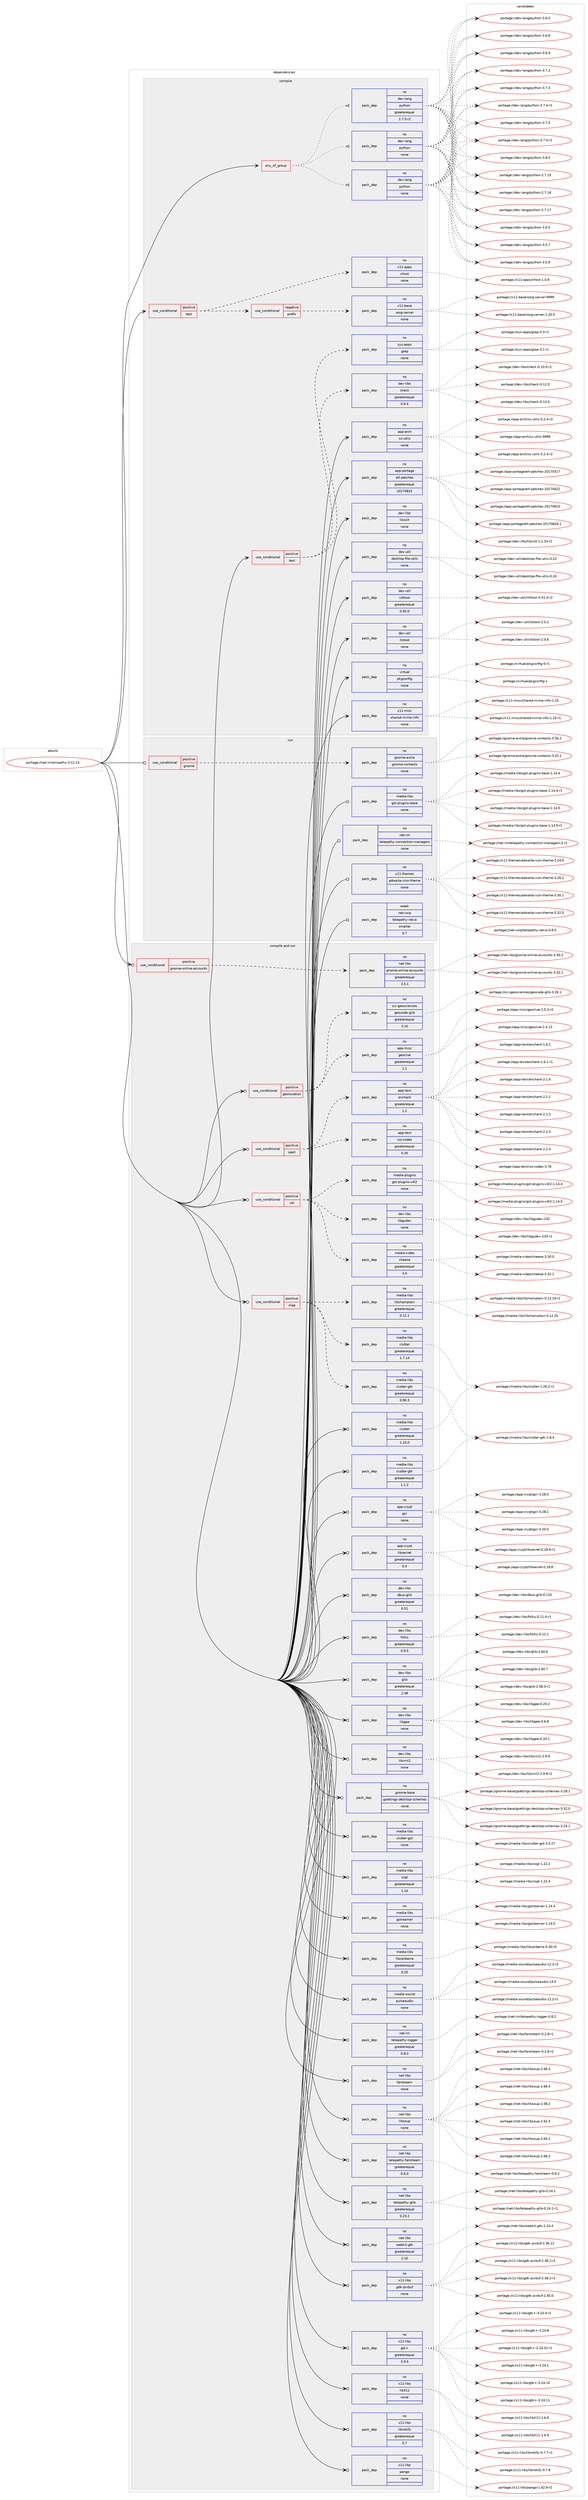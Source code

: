 digraph prolog {

# *************
# Graph options
# *************

newrank=true;
concentrate=true;
compound=true;
graph [rankdir=LR,fontname=Helvetica,fontsize=10,ranksep=1.5];#, ranksep=2.5, nodesep=0.2];
edge  [arrowhead=vee];
node  [fontname=Helvetica,fontsize=10];

# **********
# The ebuild
# **********

subgraph cluster_leftcol {
color=gray;
rank=same;
label=<<i>ebuild</i>>;
id [label="portage://net-im/empathy-3.12.14", color=red, width=4, href="../net-im/empathy-3.12.14.svg"];
}

# ****************
# The dependencies
# ****************

subgraph cluster_midcol {
color=gray;
label=<<i>dependencies</i>>;
subgraph cluster_compile {
fillcolor="#eeeeee";
style=filled;
label=<<i>compile</i>>;
subgraph any5728 {
dependency354889 [label=<<TABLE BORDER="0" CELLBORDER="1" CELLSPACING="0" CELLPADDING="4"><TR><TD CELLPADDING="10">any_of_group</TD></TR></TABLE>>, shape=none, color=red];subgraph pack260262 {
dependency354890 [label=<<TABLE BORDER="0" CELLBORDER="1" CELLSPACING="0" CELLPADDING="4" WIDTH="220"><TR><TD ROWSPAN="6" CELLPADDING="30">pack_dep</TD></TR><TR><TD WIDTH="110">no</TD></TR><TR><TD>dev-lang</TD></TR><TR><TD>python</TD></TR><TR><TD>none</TD></TR><TR><TD></TD></TR></TABLE>>, shape=none, color=blue];
}
dependency354889:e -> dependency354890:w [weight=20,style="dotted",arrowhead="oinv"];
subgraph pack260263 {
dependency354891 [label=<<TABLE BORDER="0" CELLBORDER="1" CELLSPACING="0" CELLPADDING="4" WIDTH="220"><TR><TD ROWSPAN="6" CELLPADDING="30">pack_dep</TD></TR><TR><TD WIDTH="110">no</TD></TR><TR><TD>dev-lang</TD></TR><TR><TD>python</TD></TR><TR><TD>none</TD></TR><TR><TD></TD></TR></TABLE>>, shape=none, color=blue];
}
dependency354889:e -> dependency354891:w [weight=20,style="dotted",arrowhead="oinv"];
subgraph pack260264 {
dependency354892 [label=<<TABLE BORDER="0" CELLBORDER="1" CELLSPACING="0" CELLPADDING="4" WIDTH="220"><TR><TD ROWSPAN="6" CELLPADDING="30">pack_dep</TD></TR><TR><TD WIDTH="110">no</TD></TR><TR><TD>dev-lang</TD></TR><TR><TD>python</TD></TR><TR><TD>greaterequal</TD></TR><TR><TD>2.7.5-r2</TD></TR></TABLE>>, shape=none, color=blue];
}
dependency354889:e -> dependency354892:w [weight=20,style="dotted",arrowhead="oinv"];
}
id:e -> dependency354889:w [weight=20,style="solid",arrowhead="vee"];
subgraph cond88751 {
dependency354893 [label=<<TABLE BORDER="0" CELLBORDER="1" CELLSPACING="0" CELLPADDING="4"><TR><TD ROWSPAN="3" CELLPADDING="10">use_conditional</TD></TR><TR><TD>positive</TD></TR><TR><TD>test</TD></TR></TABLE>>, shape=none, color=red];
subgraph cond88752 {
dependency354894 [label=<<TABLE BORDER="0" CELLBORDER="1" CELLSPACING="0" CELLPADDING="4"><TR><TD ROWSPAN="3" CELLPADDING="10">use_conditional</TD></TR><TR><TD>negative</TD></TR><TR><TD>prefix</TD></TR></TABLE>>, shape=none, color=red];
subgraph pack260265 {
dependency354895 [label=<<TABLE BORDER="0" CELLBORDER="1" CELLSPACING="0" CELLPADDING="4" WIDTH="220"><TR><TD ROWSPAN="6" CELLPADDING="30">pack_dep</TD></TR><TR><TD WIDTH="110">no</TD></TR><TR><TD>x11-base</TD></TR><TR><TD>xorg-server</TD></TR><TR><TD>none</TD></TR><TR><TD></TD></TR></TABLE>>, shape=none, color=blue];
}
dependency354894:e -> dependency354895:w [weight=20,style="dashed",arrowhead="vee"];
}
dependency354893:e -> dependency354894:w [weight=20,style="dashed",arrowhead="vee"];
subgraph pack260266 {
dependency354896 [label=<<TABLE BORDER="0" CELLBORDER="1" CELLSPACING="0" CELLPADDING="4" WIDTH="220"><TR><TD ROWSPAN="6" CELLPADDING="30">pack_dep</TD></TR><TR><TD WIDTH="110">no</TD></TR><TR><TD>x11-apps</TD></TR><TR><TD>xhost</TD></TR><TR><TD>none</TD></TR><TR><TD></TD></TR></TABLE>>, shape=none, color=blue];
}
dependency354893:e -> dependency354896:w [weight=20,style="dashed",arrowhead="vee"];
}
id:e -> dependency354893:w [weight=20,style="solid",arrowhead="vee"];
subgraph cond88753 {
dependency354897 [label=<<TABLE BORDER="0" CELLBORDER="1" CELLSPACING="0" CELLPADDING="4"><TR><TD ROWSPAN="3" CELLPADDING="10">use_conditional</TD></TR><TR><TD>positive</TD></TR><TR><TD>test</TD></TR></TABLE>>, shape=none, color=red];
subgraph pack260267 {
dependency354898 [label=<<TABLE BORDER="0" CELLBORDER="1" CELLSPACING="0" CELLPADDING="4" WIDTH="220"><TR><TD ROWSPAN="6" CELLPADDING="30">pack_dep</TD></TR><TR><TD WIDTH="110">no</TD></TR><TR><TD>sys-apps</TD></TR><TR><TD>grep</TD></TR><TR><TD>none</TD></TR><TR><TD></TD></TR></TABLE>>, shape=none, color=blue];
}
dependency354897:e -> dependency354898:w [weight=20,style="dashed",arrowhead="vee"];
subgraph pack260268 {
dependency354899 [label=<<TABLE BORDER="0" CELLBORDER="1" CELLSPACING="0" CELLPADDING="4" WIDTH="220"><TR><TD ROWSPAN="6" CELLPADDING="30">pack_dep</TD></TR><TR><TD WIDTH="110">no</TD></TR><TR><TD>dev-libs</TD></TR><TR><TD>check</TD></TR><TR><TD>greaterequal</TD></TR><TR><TD>0.9.4</TD></TR></TABLE>>, shape=none, color=blue];
}
dependency354897:e -> dependency354899:w [weight=20,style="dashed",arrowhead="vee"];
}
id:e -> dependency354897:w [weight=20,style="solid",arrowhead="vee"];
subgraph pack260269 {
dependency354900 [label=<<TABLE BORDER="0" CELLBORDER="1" CELLSPACING="0" CELLPADDING="4" WIDTH="220"><TR><TD ROWSPAN="6" CELLPADDING="30">pack_dep</TD></TR><TR><TD WIDTH="110">no</TD></TR><TR><TD>app-arch</TD></TR><TR><TD>xz-utils</TD></TR><TR><TD>none</TD></TR><TR><TD></TD></TR></TABLE>>, shape=none, color=blue];
}
id:e -> dependency354900:w [weight=20,style="solid",arrowhead="vee"];
subgraph pack260270 {
dependency354901 [label=<<TABLE BORDER="0" CELLBORDER="1" CELLSPACING="0" CELLPADDING="4" WIDTH="220"><TR><TD ROWSPAN="6" CELLPADDING="30">pack_dep</TD></TR><TR><TD WIDTH="110">no</TD></TR><TR><TD>app-portage</TD></TR><TR><TD>elt-patches</TD></TR><TR><TD>greaterequal</TD></TR><TR><TD>20170815</TD></TR></TABLE>>, shape=none, color=blue];
}
id:e -> dependency354901:w [weight=20,style="solid",arrowhead="vee"];
subgraph pack260271 {
dependency354902 [label=<<TABLE BORDER="0" CELLBORDER="1" CELLSPACING="0" CELLPADDING="4" WIDTH="220"><TR><TD ROWSPAN="6" CELLPADDING="30">pack_dep</TD></TR><TR><TD WIDTH="110">no</TD></TR><TR><TD>dev-libs</TD></TR><TR><TD>libxslt</TD></TR><TR><TD>none</TD></TR><TR><TD></TD></TR></TABLE>>, shape=none, color=blue];
}
id:e -> dependency354902:w [weight=20,style="solid",arrowhead="vee"];
subgraph pack260272 {
dependency354903 [label=<<TABLE BORDER="0" CELLBORDER="1" CELLSPACING="0" CELLPADDING="4" WIDTH="220"><TR><TD ROWSPAN="6" CELLPADDING="30">pack_dep</TD></TR><TR><TD WIDTH="110">no</TD></TR><TR><TD>dev-util</TD></TR><TR><TD>desktop-file-utils</TD></TR><TR><TD>none</TD></TR><TR><TD></TD></TR></TABLE>>, shape=none, color=blue];
}
id:e -> dependency354903:w [weight=20,style="solid",arrowhead="vee"];
subgraph pack260273 {
dependency354904 [label=<<TABLE BORDER="0" CELLBORDER="1" CELLSPACING="0" CELLPADDING="4" WIDTH="220"><TR><TD ROWSPAN="6" CELLPADDING="30">pack_dep</TD></TR><TR><TD WIDTH="110">no</TD></TR><TR><TD>dev-util</TD></TR><TR><TD>intltool</TD></TR><TR><TD>greaterequal</TD></TR><TR><TD>0.50.0</TD></TR></TABLE>>, shape=none, color=blue];
}
id:e -> dependency354904:w [weight=20,style="solid",arrowhead="vee"];
subgraph pack260274 {
dependency354905 [label=<<TABLE BORDER="0" CELLBORDER="1" CELLSPACING="0" CELLPADDING="4" WIDTH="220"><TR><TD ROWSPAN="6" CELLPADDING="30">pack_dep</TD></TR><TR><TD WIDTH="110">no</TD></TR><TR><TD>dev-util</TD></TR><TR><TD>itstool</TD></TR><TR><TD>none</TD></TR><TR><TD></TD></TR></TABLE>>, shape=none, color=blue];
}
id:e -> dependency354905:w [weight=20,style="solid",arrowhead="vee"];
subgraph pack260275 {
dependency354906 [label=<<TABLE BORDER="0" CELLBORDER="1" CELLSPACING="0" CELLPADDING="4" WIDTH="220"><TR><TD ROWSPAN="6" CELLPADDING="30">pack_dep</TD></TR><TR><TD WIDTH="110">no</TD></TR><TR><TD>virtual</TD></TR><TR><TD>pkgconfig</TD></TR><TR><TD>none</TD></TR><TR><TD></TD></TR></TABLE>>, shape=none, color=blue];
}
id:e -> dependency354906:w [weight=20,style="solid",arrowhead="vee"];
subgraph pack260276 {
dependency354907 [label=<<TABLE BORDER="0" CELLBORDER="1" CELLSPACING="0" CELLPADDING="4" WIDTH="220"><TR><TD ROWSPAN="6" CELLPADDING="30">pack_dep</TD></TR><TR><TD WIDTH="110">no</TD></TR><TR><TD>x11-misc</TD></TR><TR><TD>shared-mime-info</TD></TR><TR><TD>none</TD></TR><TR><TD></TD></TR></TABLE>>, shape=none, color=blue];
}
id:e -> dependency354907:w [weight=20,style="solid",arrowhead="vee"];
}
subgraph cluster_compileandrun {
fillcolor="#eeeeee";
style=filled;
label=<<i>compile and run</i>>;
subgraph cond88754 {
dependency354908 [label=<<TABLE BORDER="0" CELLBORDER="1" CELLSPACING="0" CELLPADDING="4"><TR><TD ROWSPAN="3" CELLPADDING="10">use_conditional</TD></TR><TR><TD>positive</TD></TR><TR><TD>geolocation</TD></TR></TABLE>>, shape=none, color=red];
subgraph pack260277 {
dependency354909 [label=<<TABLE BORDER="0" CELLBORDER="1" CELLSPACING="0" CELLPADDING="4" WIDTH="220"><TR><TD ROWSPAN="6" CELLPADDING="30">pack_dep</TD></TR><TR><TD WIDTH="110">no</TD></TR><TR><TD>app-misc</TD></TR><TR><TD>geoclue</TD></TR><TR><TD>greaterequal</TD></TR><TR><TD>2.1</TD></TR></TABLE>>, shape=none, color=blue];
}
dependency354908:e -> dependency354909:w [weight=20,style="dashed",arrowhead="vee"];
subgraph pack260278 {
dependency354910 [label=<<TABLE BORDER="0" CELLBORDER="1" CELLSPACING="0" CELLPADDING="4" WIDTH="220"><TR><TD ROWSPAN="6" CELLPADDING="30">pack_dep</TD></TR><TR><TD WIDTH="110">no</TD></TR><TR><TD>sci-geosciences</TD></TR><TR><TD>geocode-glib</TD></TR><TR><TD>greaterequal</TD></TR><TR><TD>3.10</TD></TR></TABLE>>, shape=none, color=blue];
}
dependency354908:e -> dependency354910:w [weight=20,style="dashed",arrowhead="vee"];
}
id:e -> dependency354908:w [weight=20,style="solid",arrowhead="odotvee"];
subgraph cond88755 {
dependency354911 [label=<<TABLE BORDER="0" CELLBORDER="1" CELLSPACING="0" CELLPADDING="4"><TR><TD ROWSPAN="3" CELLPADDING="10">use_conditional</TD></TR><TR><TD>positive</TD></TR><TR><TD>gnome-online-accounts</TD></TR></TABLE>>, shape=none, color=red];
subgraph pack260279 {
dependency354912 [label=<<TABLE BORDER="0" CELLBORDER="1" CELLSPACING="0" CELLPADDING="4" WIDTH="220"><TR><TD ROWSPAN="6" CELLPADDING="30">pack_dep</TD></TR><TR><TD WIDTH="110">no</TD></TR><TR><TD>net-libs</TD></TR><TR><TD>gnome-online-accounts</TD></TR><TR><TD>greaterequal</TD></TR><TR><TD>3.5.1</TD></TR></TABLE>>, shape=none, color=blue];
}
dependency354911:e -> dependency354912:w [weight=20,style="dashed",arrowhead="vee"];
}
id:e -> dependency354911:w [weight=20,style="solid",arrowhead="odotvee"];
subgraph cond88756 {
dependency354913 [label=<<TABLE BORDER="0" CELLBORDER="1" CELLSPACING="0" CELLPADDING="4"><TR><TD ROWSPAN="3" CELLPADDING="10">use_conditional</TD></TR><TR><TD>positive</TD></TR><TR><TD>map</TD></TR></TABLE>>, shape=none, color=red];
subgraph pack260280 {
dependency354914 [label=<<TABLE BORDER="0" CELLBORDER="1" CELLSPACING="0" CELLPADDING="4" WIDTH="220"><TR><TD ROWSPAN="6" CELLPADDING="30">pack_dep</TD></TR><TR><TD WIDTH="110">no</TD></TR><TR><TD>media-libs</TD></TR><TR><TD>clutter</TD></TR><TR><TD>greaterequal</TD></TR><TR><TD>1.7.14</TD></TR></TABLE>>, shape=none, color=blue];
}
dependency354913:e -> dependency354914:w [weight=20,style="dashed",arrowhead="vee"];
subgraph pack260281 {
dependency354915 [label=<<TABLE BORDER="0" CELLBORDER="1" CELLSPACING="0" CELLPADDING="4" WIDTH="220"><TR><TD ROWSPAN="6" CELLPADDING="30">pack_dep</TD></TR><TR><TD WIDTH="110">no</TD></TR><TR><TD>media-libs</TD></TR><TR><TD>clutter-gtk</TD></TR><TR><TD>greaterequal</TD></TR><TR><TD>0.90.3</TD></TR></TABLE>>, shape=none, color=blue];
}
dependency354913:e -> dependency354915:w [weight=20,style="dashed",arrowhead="vee"];
subgraph pack260282 {
dependency354916 [label=<<TABLE BORDER="0" CELLBORDER="1" CELLSPACING="0" CELLPADDING="4" WIDTH="220"><TR><TD ROWSPAN="6" CELLPADDING="30">pack_dep</TD></TR><TR><TD WIDTH="110">no</TD></TR><TR><TD>media-libs</TD></TR><TR><TD>libchamplain</TD></TR><TR><TD>greaterequal</TD></TR><TR><TD>0.12.1</TD></TR></TABLE>>, shape=none, color=blue];
}
dependency354913:e -> dependency354916:w [weight=20,style="dashed",arrowhead="vee"];
}
id:e -> dependency354913:w [weight=20,style="solid",arrowhead="odotvee"];
subgraph cond88757 {
dependency354917 [label=<<TABLE BORDER="0" CELLBORDER="1" CELLSPACING="0" CELLPADDING="4"><TR><TD ROWSPAN="3" CELLPADDING="10">use_conditional</TD></TR><TR><TD>positive</TD></TR><TR><TD>spell</TD></TR></TABLE>>, shape=none, color=red];
subgraph pack260283 {
dependency354918 [label=<<TABLE BORDER="0" CELLBORDER="1" CELLSPACING="0" CELLPADDING="4" WIDTH="220"><TR><TD ROWSPAN="6" CELLPADDING="30">pack_dep</TD></TR><TR><TD WIDTH="110">no</TD></TR><TR><TD>app-text</TD></TR><TR><TD>enchant</TD></TR><TR><TD>greaterequal</TD></TR><TR><TD>1.2</TD></TR></TABLE>>, shape=none, color=blue];
}
dependency354917:e -> dependency354918:w [weight=20,style="dashed",arrowhead="vee"];
subgraph pack260284 {
dependency354919 [label=<<TABLE BORDER="0" CELLBORDER="1" CELLSPACING="0" CELLPADDING="4" WIDTH="220"><TR><TD ROWSPAN="6" CELLPADDING="30">pack_dep</TD></TR><TR><TD WIDTH="110">no</TD></TR><TR><TD>app-text</TD></TR><TR><TD>iso-codes</TD></TR><TR><TD>greaterequal</TD></TR><TR><TD>0.35</TD></TR></TABLE>>, shape=none, color=blue];
}
dependency354917:e -> dependency354919:w [weight=20,style="dashed",arrowhead="vee"];
}
id:e -> dependency354917:w [weight=20,style="solid",arrowhead="odotvee"];
subgraph cond88758 {
dependency354920 [label=<<TABLE BORDER="0" CELLBORDER="1" CELLSPACING="0" CELLPADDING="4"><TR><TD ROWSPAN="3" CELLPADDING="10">use_conditional</TD></TR><TR><TD>positive</TD></TR><TR><TD>v4l</TD></TR></TABLE>>, shape=none, color=red];
subgraph pack260285 {
dependency354921 [label=<<TABLE BORDER="0" CELLBORDER="1" CELLSPACING="0" CELLPADDING="4" WIDTH="220"><TR><TD ROWSPAN="6" CELLPADDING="30">pack_dep</TD></TR><TR><TD WIDTH="110">no</TD></TR><TR><TD>dev-libs</TD></TR><TR><TD>libgudev</TD></TR><TR><TD>none</TD></TR><TR><TD></TD></TR></TABLE>>, shape=none, color=blue];
}
dependency354920:e -> dependency354921:w [weight=20,style="dashed",arrowhead="vee"];
subgraph pack260286 {
dependency354922 [label=<<TABLE BORDER="0" CELLBORDER="1" CELLSPACING="0" CELLPADDING="4" WIDTH="220"><TR><TD ROWSPAN="6" CELLPADDING="30">pack_dep</TD></TR><TR><TD WIDTH="110">no</TD></TR><TR><TD>media-plugins</TD></TR><TR><TD>gst-plugins-v4l2</TD></TR><TR><TD>none</TD></TR><TR><TD></TD></TR></TABLE>>, shape=none, color=blue];
}
dependency354920:e -> dependency354922:w [weight=20,style="dashed",arrowhead="vee"];
subgraph pack260287 {
dependency354923 [label=<<TABLE BORDER="0" CELLBORDER="1" CELLSPACING="0" CELLPADDING="4" WIDTH="220"><TR><TD ROWSPAN="6" CELLPADDING="30">pack_dep</TD></TR><TR><TD WIDTH="110">no</TD></TR><TR><TD>media-video</TD></TR><TR><TD>cheese</TD></TR><TR><TD>greaterequal</TD></TR><TR><TD>3.4</TD></TR></TABLE>>, shape=none, color=blue];
}
dependency354920:e -> dependency354923:w [weight=20,style="dashed",arrowhead="vee"];
}
id:e -> dependency354920:w [weight=20,style="solid",arrowhead="odotvee"];
subgraph pack260288 {
dependency354924 [label=<<TABLE BORDER="0" CELLBORDER="1" CELLSPACING="0" CELLPADDING="4" WIDTH="220"><TR><TD ROWSPAN="6" CELLPADDING="30">pack_dep</TD></TR><TR><TD WIDTH="110">no</TD></TR><TR><TD>app-crypt</TD></TR><TR><TD>gcr</TD></TR><TR><TD>none</TD></TR><TR><TD></TD></TR></TABLE>>, shape=none, color=blue];
}
id:e -> dependency354924:w [weight=20,style="solid",arrowhead="odotvee"];
subgraph pack260289 {
dependency354925 [label=<<TABLE BORDER="0" CELLBORDER="1" CELLSPACING="0" CELLPADDING="4" WIDTH="220"><TR><TD ROWSPAN="6" CELLPADDING="30">pack_dep</TD></TR><TR><TD WIDTH="110">no</TD></TR><TR><TD>app-crypt</TD></TR><TR><TD>libsecret</TD></TR><TR><TD>greaterequal</TD></TR><TR><TD>0.5</TD></TR></TABLE>>, shape=none, color=blue];
}
id:e -> dependency354925:w [weight=20,style="solid",arrowhead="odotvee"];
subgraph pack260290 {
dependency354926 [label=<<TABLE BORDER="0" CELLBORDER="1" CELLSPACING="0" CELLPADDING="4" WIDTH="220"><TR><TD ROWSPAN="6" CELLPADDING="30">pack_dep</TD></TR><TR><TD WIDTH="110">no</TD></TR><TR><TD>dev-libs</TD></TR><TR><TD>dbus-glib</TD></TR><TR><TD>greaterequal</TD></TR><TR><TD>0.51</TD></TR></TABLE>>, shape=none, color=blue];
}
id:e -> dependency354926:w [weight=20,style="solid",arrowhead="odotvee"];
subgraph pack260291 {
dependency354927 [label=<<TABLE BORDER="0" CELLBORDER="1" CELLSPACING="0" CELLPADDING="4" WIDTH="220"><TR><TD ROWSPAN="6" CELLPADDING="30">pack_dep</TD></TR><TR><TD WIDTH="110">no</TD></TR><TR><TD>dev-libs</TD></TR><TR><TD>folks</TD></TR><TR><TD>greaterequal</TD></TR><TR><TD>0.9.5</TD></TR></TABLE>>, shape=none, color=blue];
}
id:e -> dependency354927:w [weight=20,style="solid",arrowhead="odotvee"];
subgraph pack260292 {
dependency354928 [label=<<TABLE BORDER="0" CELLBORDER="1" CELLSPACING="0" CELLPADDING="4" WIDTH="220"><TR><TD ROWSPAN="6" CELLPADDING="30">pack_dep</TD></TR><TR><TD WIDTH="110">no</TD></TR><TR><TD>dev-libs</TD></TR><TR><TD>glib</TD></TR><TR><TD>greaterequal</TD></TR><TR><TD>2.48</TD></TR></TABLE>>, shape=none, color=blue];
}
id:e -> dependency354928:w [weight=20,style="solid",arrowhead="odotvee"];
subgraph pack260293 {
dependency354929 [label=<<TABLE BORDER="0" CELLBORDER="1" CELLSPACING="0" CELLPADDING="4" WIDTH="220"><TR><TD ROWSPAN="6" CELLPADDING="30">pack_dep</TD></TR><TR><TD WIDTH="110">no</TD></TR><TR><TD>dev-libs</TD></TR><TR><TD>libgee</TD></TR><TR><TD>none</TD></TR><TR><TD></TD></TR></TABLE>>, shape=none, color=blue];
}
id:e -> dependency354929:w [weight=20,style="solid",arrowhead="odotvee"];
subgraph pack260294 {
dependency354930 [label=<<TABLE BORDER="0" CELLBORDER="1" CELLSPACING="0" CELLPADDING="4" WIDTH="220"><TR><TD ROWSPAN="6" CELLPADDING="30">pack_dep</TD></TR><TR><TD WIDTH="110">no</TD></TR><TR><TD>dev-libs</TD></TR><TR><TD>libxml2</TD></TR><TR><TD>none</TD></TR><TR><TD></TD></TR></TABLE>>, shape=none, color=blue];
}
id:e -> dependency354930:w [weight=20,style="solid",arrowhead="odotvee"];
subgraph pack260295 {
dependency354931 [label=<<TABLE BORDER="0" CELLBORDER="1" CELLSPACING="0" CELLPADDING="4" WIDTH="220"><TR><TD ROWSPAN="6" CELLPADDING="30">pack_dep</TD></TR><TR><TD WIDTH="110">no</TD></TR><TR><TD>gnome-base</TD></TR><TR><TD>gsettings-desktop-schemas</TD></TR><TR><TD>none</TD></TR><TR><TD></TD></TR></TABLE>>, shape=none, color=blue];
}
id:e -> dependency354931:w [weight=20,style="solid",arrowhead="odotvee"];
subgraph pack260296 {
dependency354932 [label=<<TABLE BORDER="0" CELLBORDER="1" CELLSPACING="0" CELLPADDING="4" WIDTH="220"><TR><TD ROWSPAN="6" CELLPADDING="30">pack_dep</TD></TR><TR><TD WIDTH="110">no</TD></TR><TR><TD>media-libs</TD></TR><TR><TD>clutter</TD></TR><TR><TD>greaterequal</TD></TR><TR><TD>1.10.0</TD></TR></TABLE>>, shape=none, color=blue];
}
id:e -> dependency354932:w [weight=20,style="solid",arrowhead="odotvee"];
subgraph pack260297 {
dependency354933 [label=<<TABLE BORDER="0" CELLBORDER="1" CELLSPACING="0" CELLPADDING="4" WIDTH="220"><TR><TD ROWSPAN="6" CELLPADDING="30">pack_dep</TD></TR><TR><TD WIDTH="110">no</TD></TR><TR><TD>media-libs</TD></TR><TR><TD>clutter-gst</TD></TR><TR><TD>none</TD></TR><TR><TD></TD></TR></TABLE>>, shape=none, color=blue];
}
id:e -> dependency354933:w [weight=20,style="solid",arrowhead="odotvee"];
subgraph pack260298 {
dependency354934 [label=<<TABLE BORDER="0" CELLBORDER="1" CELLSPACING="0" CELLPADDING="4" WIDTH="220"><TR><TD ROWSPAN="6" CELLPADDING="30">pack_dep</TD></TR><TR><TD WIDTH="110">no</TD></TR><TR><TD>media-libs</TD></TR><TR><TD>clutter-gtk</TD></TR><TR><TD>greaterequal</TD></TR><TR><TD>1.1.2</TD></TR></TABLE>>, shape=none, color=blue];
}
id:e -> dependency354934:w [weight=20,style="solid",arrowhead="odotvee"];
subgraph pack260299 {
dependency354935 [label=<<TABLE BORDER="0" CELLBORDER="1" CELLSPACING="0" CELLPADDING="4" WIDTH="220"><TR><TD ROWSPAN="6" CELLPADDING="30">pack_dep</TD></TR><TR><TD WIDTH="110">no</TD></TR><TR><TD>media-libs</TD></TR><TR><TD>cogl</TD></TR><TR><TD>greaterequal</TD></TR><TR><TD>1.14</TD></TR></TABLE>>, shape=none, color=blue];
}
id:e -> dependency354935:w [weight=20,style="solid",arrowhead="odotvee"];
subgraph pack260300 {
dependency354936 [label=<<TABLE BORDER="0" CELLBORDER="1" CELLSPACING="0" CELLPADDING="4" WIDTH="220"><TR><TD ROWSPAN="6" CELLPADDING="30">pack_dep</TD></TR><TR><TD WIDTH="110">no</TD></TR><TR><TD>media-libs</TD></TR><TR><TD>gstreamer</TD></TR><TR><TD>none</TD></TR><TR><TD></TD></TR></TABLE>>, shape=none, color=blue];
}
id:e -> dependency354936:w [weight=20,style="solid",arrowhead="odotvee"];
subgraph pack260301 {
dependency354937 [label=<<TABLE BORDER="0" CELLBORDER="1" CELLSPACING="0" CELLPADDING="4" WIDTH="220"><TR><TD ROWSPAN="6" CELLPADDING="30">pack_dep</TD></TR><TR><TD WIDTH="110">no</TD></TR><TR><TD>media-libs</TD></TR><TR><TD>libcanberra</TD></TR><TR><TD>greaterequal</TD></TR><TR><TD>0.25</TD></TR></TABLE>>, shape=none, color=blue];
}
id:e -> dependency354937:w [weight=20,style="solid",arrowhead="odotvee"];
subgraph pack260302 {
dependency354938 [label=<<TABLE BORDER="0" CELLBORDER="1" CELLSPACING="0" CELLPADDING="4" WIDTH="220"><TR><TD ROWSPAN="6" CELLPADDING="30">pack_dep</TD></TR><TR><TD WIDTH="110">no</TD></TR><TR><TD>media-sound</TD></TR><TR><TD>pulseaudio</TD></TR><TR><TD>none</TD></TR><TR><TD></TD></TR></TABLE>>, shape=none, color=blue];
}
id:e -> dependency354938:w [weight=20,style="solid",arrowhead="odotvee"];
subgraph pack260303 {
dependency354939 [label=<<TABLE BORDER="0" CELLBORDER="1" CELLSPACING="0" CELLPADDING="4" WIDTH="220"><TR><TD ROWSPAN="6" CELLPADDING="30">pack_dep</TD></TR><TR><TD WIDTH="110">no</TD></TR><TR><TD>net-im</TD></TR><TR><TD>telepathy-logger</TD></TR><TR><TD>greaterequal</TD></TR><TR><TD>0.8.0</TD></TR></TABLE>>, shape=none, color=blue];
}
id:e -> dependency354939:w [weight=20,style="solid",arrowhead="odotvee"];
subgraph pack260304 {
dependency354940 [label=<<TABLE BORDER="0" CELLBORDER="1" CELLSPACING="0" CELLPADDING="4" WIDTH="220"><TR><TD ROWSPAN="6" CELLPADDING="30">pack_dep</TD></TR><TR><TD WIDTH="110">no</TD></TR><TR><TD>net-libs</TD></TR><TR><TD>farstream</TD></TR><TR><TD>none</TD></TR><TR><TD></TD></TR></TABLE>>, shape=none, color=blue];
}
id:e -> dependency354940:w [weight=20,style="solid",arrowhead="odotvee"];
subgraph pack260305 {
dependency354941 [label=<<TABLE BORDER="0" CELLBORDER="1" CELLSPACING="0" CELLPADDING="4" WIDTH="220"><TR><TD ROWSPAN="6" CELLPADDING="30">pack_dep</TD></TR><TR><TD WIDTH="110">no</TD></TR><TR><TD>net-libs</TD></TR><TR><TD>libsoup</TD></TR><TR><TD>none</TD></TR><TR><TD></TD></TR></TABLE>>, shape=none, color=blue];
}
id:e -> dependency354941:w [weight=20,style="solid",arrowhead="odotvee"];
subgraph pack260306 {
dependency354942 [label=<<TABLE BORDER="0" CELLBORDER="1" CELLSPACING="0" CELLPADDING="4" WIDTH="220"><TR><TD ROWSPAN="6" CELLPADDING="30">pack_dep</TD></TR><TR><TD WIDTH="110">no</TD></TR><TR><TD>net-libs</TD></TR><TR><TD>telepathy-farstream</TD></TR><TR><TD>greaterequal</TD></TR><TR><TD>0.6.0</TD></TR></TABLE>>, shape=none, color=blue];
}
id:e -> dependency354942:w [weight=20,style="solid",arrowhead="odotvee"];
subgraph pack260307 {
dependency354943 [label=<<TABLE BORDER="0" CELLBORDER="1" CELLSPACING="0" CELLPADDING="4" WIDTH="220"><TR><TD ROWSPAN="6" CELLPADDING="30">pack_dep</TD></TR><TR><TD WIDTH="110">no</TD></TR><TR><TD>net-libs</TD></TR><TR><TD>telepathy-glib</TD></TR><TR><TD>greaterequal</TD></TR><TR><TD>0.23.2</TD></TR></TABLE>>, shape=none, color=blue];
}
id:e -> dependency354943:w [weight=20,style="solid",arrowhead="odotvee"];
subgraph pack260308 {
dependency354944 [label=<<TABLE BORDER="0" CELLBORDER="1" CELLSPACING="0" CELLPADDING="4" WIDTH="220"><TR><TD ROWSPAN="6" CELLPADDING="30">pack_dep</TD></TR><TR><TD WIDTH="110">no</TD></TR><TR><TD>net-libs</TD></TR><TR><TD>webkit-gtk</TD></TR><TR><TD>greaterequal</TD></TR><TR><TD>2.10</TD></TR></TABLE>>, shape=none, color=blue];
}
id:e -> dependency354944:w [weight=20,style="solid",arrowhead="odotvee"];
subgraph pack260309 {
dependency354945 [label=<<TABLE BORDER="0" CELLBORDER="1" CELLSPACING="0" CELLPADDING="4" WIDTH="220"><TR><TD ROWSPAN="6" CELLPADDING="30">pack_dep</TD></TR><TR><TD WIDTH="110">no</TD></TR><TR><TD>x11-libs</TD></TR><TR><TD>gdk-pixbuf</TD></TR><TR><TD>none</TD></TR><TR><TD></TD></TR></TABLE>>, shape=none, color=blue];
}
id:e -> dependency354945:w [weight=20,style="solid",arrowhead="odotvee"];
subgraph pack260310 {
dependency354946 [label=<<TABLE BORDER="0" CELLBORDER="1" CELLSPACING="0" CELLPADDING="4" WIDTH="220"><TR><TD ROWSPAN="6" CELLPADDING="30">pack_dep</TD></TR><TR><TD WIDTH="110">no</TD></TR><TR><TD>x11-libs</TD></TR><TR><TD>gtk+</TD></TR><TR><TD>greaterequal</TD></TR><TR><TD>3.9.4</TD></TR></TABLE>>, shape=none, color=blue];
}
id:e -> dependency354946:w [weight=20,style="solid",arrowhead="odotvee"];
subgraph pack260311 {
dependency354947 [label=<<TABLE BORDER="0" CELLBORDER="1" CELLSPACING="0" CELLPADDING="4" WIDTH="220"><TR><TD ROWSPAN="6" CELLPADDING="30">pack_dep</TD></TR><TR><TD WIDTH="110">no</TD></TR><TR><TD>x11-libs</TD></TR><TR><TD>libX11</TD></TR><TR><TD>none</TD></TR><TR><TD></TD></TR></TABLE>>, shape=none, color=blue];
}
id:e -> dependency354947:w [weight=20,style="solid",arrowhead="odotvee"];
subgraph pack260312 {
dependency354948 [label=<<TABLE BORDER="0" CELLBORDER="1" CELLSPACING="0" CELLPADDING="4" WIDTH="220"><TR><TD ROWSPAN="6" CELLPADDING="30">pack_dep</TD></TR><TR><TD WIDTH="110">no</TD></TR><TR><TD>x11-libs</TD></TR><TR><TD>libnotify</TD></TR><TR><TD>greaterequal</TD></TR><TR><TD>0.7</TD></TR></TABLE>>, shape=none, color=blue];
}
id:e -> dependency354948:w [weight=20,style="solid",arrowhead="odotvee"];
subgraph pack260313 {
dependency354949 [label=<<TABLE BORDER="0" CELLBORDER="1" CELLSPACING="0" CELLPADDING="4" WIDTH="220"><TR><TD ROWSPAN="6" CELLPADDING="30">pack_dep</TD></TR><TR><TD WIDTH="110">no</TD></TR><TR><TD>x11-libs</TD></TR><TR><TD>pango</TD></TR><TR><TD>none</TD></TR><TR><TD></TD></TR></TABLE>>, shape=none, color=blue];
}
id:e -> dependency354949:w [weight=20,style="solid",arrowhead="odotvee"];
}
subgraph cluster_run {
fillcolor="#eeeeee";
style=filled;
label=<<i>run</i>>;
subgraph cond88759 {
dependency354950 [label=<<TABLE BORDER="0" CELLBORDER="1" CELLSPACING="0" CELLPADDING="4"><TR><TD ROWSPAN="3" CELLPADDING="10">use_conditional</TD></TR><TR><TD>positive</TD></TR><TR><TD>gnome</TD></TR></TABLE>>, shape=none, color=red];
subgraph pack260314 {
dependency354951 [label=<<TABLE BORDER="0" CELLBORDER="1" CELLSPACING="0" CELLPADDING="4" WIDTH="220"><TR><TD ROWSPAN="6" CELLPADDING="30">pack_dep</TD></TR><TR><TD WIDTH="110">no</TD></TR><TR><TD>gnome-extra</TD></TR><TR><TD>gnome-contacts</TD></TR><TR><TD>none</TD></TR><TR><TD></TD></TR></TABLE>>, shape=none, color=blue];
}
dependency354950:e -> dependency354951:w [weight=20,style="dashed",arrowhead="vee"];
}
id:e -> dependency354950:w [weight=20,style="solid",arrowhead="odot"];
subgraph pack260315 {
dependency354952 [label=<<TABLE BORDER="0" CELLBORDER="1" CELLSPACING="0" CELLPADDING="4" WIDTH="220"><TR><TD ROWSPAN="6" CELLPADDING="30">pack_dep</TD></TR><TR><TD WIDTH="110">no</TD></TR><TR><TD>media-libs</TD></TR><TR><TD>gst-plugins-base</TD></TR><TR><TD>none</TD></TR><TR><TD></TD></TR></TABLE>>, shape=none, color=blue];
}
id:e -> dependency354952:w [weight=20,style="solid",arrowhead="odot"];
subgraph pack260316 {
dependency354953 [label=<<TABLE BORDER="0" CELLBORDER="1" CELLSPACING="0" CELLPADDING="4" WIDTH="220"><TR><TD ROWSPAN="6" CELLPADDING="30">pack_dep</TD></TR><TR><TD WIDTH="110">no</TD></TR><TR><TD>net-im</TD></TR><TR><TD>telepathy-connection-managers</TD></TR><TR><TD>none</TD></TR><TR><TD></TD></TR></TABLE>>, shape=none, color=blue];
}
id:e -> dependency354953:w [weight=20,style="solid",arrowhead="odot"];
subgraph pack260317 {
dependency354954 [label=<<TABLE BORDER="0" CELLBORDER="1" CELLSPACING="0" CELLPADDING="4" WIDTH="220"><TR><TD ROWSPAN="6" CELLPADDING="30">pack_dep</TD></TR><TR><TD WIDTH="110">no</TD></TR><TR><TD>x11-themes</TD></TR><TR><TD>adwaita-icon-theme</TD></TR><TR><TD>none</TD></TR><TR><TD></TD></TR></TABLE>>, shape=none, color=blue];
}
id:e -> dependency354954:w [weight=20,style="solid",arrowhead="odot"];
subgraph pack260318 {
dependency354955 [label=<<TABLE BORDER="0" CELLBORDER="1" CELLSPACING="0" CELLPADDING="4" WIDTH="220"><TR><TD ROWSPAN="6" CELLPADDING="30">pack_dep</TD></TR><TR><TD WIDTH="110">weak</TD></TR><TR><TD>net-voip</TD></TR><TR><TD>telepathy-rakia</TD></TR><TR><TD>smaller</TD></TR><TR><TD>0.7</TD></TR></TABLE>>, shape=none, color=blue];
}
id:e -> dependency354955:w [weight=20,style="solid",arrowhead="odot"];
}
}

# **************
# The candidates
# **************

subgraph cluster_choices {
rank=same;
color=gray;
label=<<i>candidates</i>>;

subgraph choice260262 {
color=black;
nodesep=1;
choiceportage10010111845108971101034711212111610411111045504655464953 [label="portage://dev-lang/python-2.7.15", color=red, width=4,href="../dev-lang/python-2.7.15.svg"];
choiceportage10010111845108971101034711212111610411111045504655464954 [label="portage://dev-lang/python-2.7.16", color=red, width=4,href="../dev-lang/python-2.7.16.svg"];
choiceportage10010111845108971101034711212111610411111045504655464955 [label="portage://dev-lang/python-2.7.17", color=red, width=4,href="../dev-lang/python-2.7.17.svg"];
choiceportage100101118451089711010347112121116104111110455146534653 [label="portage://dev-lang/python-3.5.5", color=red, width=4,href="../dev-lang/python-3.5.5.svg"];
choiceportage100101118451089711010347112121116104111110455146534655 [label="portage://dev-lang/python-3.5.7", color=red, width=4,href="../dev-lang/python-3.5.7.svg"];
choiceportage100101118451089711010347112121116104111110455146534657 [label="portage://dev-lang/python-3.5.9", color=red, width=4,href="../dev-lang/python-3.5.9.svg"];
choiceportage100101118451089711010347112121116104111110455146544653 [label="portage://dev-lang/python-3.6.5", color=red, width=4,href="../dev-lang/python-3.6.5.svg"];
choiceportage100101118451089711010347112121116104111110455146544656 [label="portage://dev-lang/python-3.6.8", color=red, width=4,href="../dev-lang/python-3.6.8.svg"];
choiceportage100101118451089711010347112121116104111110455146544657 [label="portage://dev-lang/python-3.6.9", color=red, width=4,href="../dev-lang/python-3.6.9.svg"];
choiceportage100101118451089711010347112121116104111110455146554650 [label="portage://dev-lang/python-3.7.2", color=red, width=4,href="../dev-lang/python-3.7.2.svg"];
choiceportage100101118451089711010347112121116104111110455146554651 [label="portage://dev-lang/python-3.7.3", color=red, width=4,href="../dev-lang/python-3.7.3.svg"];
choiceportage1001011184510897110103471121211161041111104551465546524511449 [label="portage://dev-lang/python-3.7.4-r1", color=red, width=4,href="../dev-lang/python-3.7.4-r1.svg"];
choiceportage100101118451089711010347112121116104111110455146554653 [label="portage://dev-lang/python-3.7.5", color=red, width=4,href="../dev-lang/python-3.7.5.svg"];
choiceportage1001011184510897110103471121211161041111104551465546534511449 [label="portage://dev-lang/python-3.7.5-r1", color=red, width=4,href="../dev-lang/python-3.7.5-r1.svg"];
choiceportage100101118451089711010347112121116104111110455146564648 [label="portage://dev-lang/python-3.8.0", color=red, width=4,href="../dev-lang/python-3.8.0.svg"];
dependency354890:e -> choiceportage10010111845108971101034711212111610411111045504655464953:w [style=dotted,weight="100"];
dependency354890:e -> choiceportage10010111845108971101034711212111610411111045504655464954:w [style=dotted,weight="100"];
dependency354890:e -> choiceportage10010111845108971101034711212111610411111045504655464955:w [style=dotted,weight="100"];
dependency354890:e -> choiceportage100101118451089711010347112121116104111110455146534653:w [style=dotted,weight="100"];
dependency354890:e -> choiceportage100101118451089711010347112121116104111110455146534655:w [style=dotted,weight="100"];
dependency354890:e -> choiceportage100101118451089711010347112121116104111110455146534657:w [style=dotted,weight="100"];
dependency354890:e -> choiceportage100101118451089711010347112121116104111110455146544653:w [style=dotted,weight="100"];
dependency354890:e -> choiceportage100101118451089711010347112121116104111110455146544656:w [style=dotted,weight="100"];
dependency354890:e -> choiceportage100101118451089711010347112121116104111110455146544657:w [style=dotted,weight="100"];
dependency354890:e -> choiceportage100101118451089711010347112121116104111110455146554650:w [style=dotted,weight="100"];
dependency354890:e -> choiceportage100101118451089711010347112121116104111110455146554651:w [style=dotted,weight="100"];
dependency354890:e -> choiceportage1001011184510897110103471121211161041111104551465546524511449:w [style=dotted,weight="100"];
dependency354890:e -> choiceportage100101118451089711010347112121116104111110455146554653:w [style=dotted,weight="100"];
dependency354890:e -> choiceportage1001011184510897110103471121211161041111104551465546534511449:w [style=dotted,weight="100"];
dependency354890:e -> choiceportage100101118451089711010347112121116104111110455146564648:w [style=dotted,weight="100"];
}
subgraph choice260263 {
color=black;
nodesep=1;
choiceportage10010111845108971101034711212111610411111045504655464953 [label="portage://dev-lang/python-2.7.15", color=red, width=4,href="../dev-lang/python-2.7.15.svg"];
choiceportage10010111845108971101034711212111610411111045504655464954 [label="portage://dev-lang/python-2.7.16", color=red, width=4,href="../dev-lang/python-2.7.16.svg"];
choiceportage10010111845108971101034711212111610411111045504655464955 [label="portage://dev-lang/python-2.7.17", color=red, width=4,href="../dev-lang/python-2.7.17.svg"];
choiceportage100101118451089711010347112121116104111110455146534653 [label="portage://dev-lang/python-3.5.5", color=red, width=4,href="../dev-lang/python-3.5.5.svg"];
choiceportage100101118451089711010347112121116104111110455146534655 [label="portage://dev-lang/python-3.5.7", color=red, width=4,href="../dev-lang/python-3.5.7.svg"];
choiceportage100101118451089711010347112121116104111110455146534657 [label="portage://dev-lang/python-3.5.9", color=red, width=4,href="../dev-lang/python-3.5.9.svg"];
choiceportage100101118451089711010347112121116104111110455146544653 [label="portage://dev-lang/python-3.6.5", color=red, width=4,href="../dev-lang/python-3.6.5.svg"];
choiceportage100101118451089711010347112121116104111110455146544656 [label="portage://dev-lang/python-3.6.8", color=red, width=4,href="../dev-lang/python-3.6.8.svg"];
choiceportage100101118451089711010347112121116104111110455146544657 [label="portage://dev-lang/python-3.6.9", color=red, width=4,href="../dev-lang/python-3.6.9.svg"];
choiceportage100101118451089711010347112121116104111110455146554650 [label="portage://dev-lang/python-3.7.2", color=red, width=4,href="../dev-lang/python-3.7.2.svg"];
choiceportage100101118451089711010347112121116104111110455146554651 [label="portage://dev-lang/python-3.7.3", color=red, width=4,href="../dev-lang/python-3.7.3.svg"];
choiceportage1001011184510897110103471121211161041111104551465546524511449 [label="portage://dev-lang/python-3.7.4-r1", color=red, width=4,href="../dev-lang/python-3.7.4-r1.svg"];
choiceportage100101118451089711010347112121116104111110455146554653 [label="portage://dev-lang/python-3.7.5", color=red, width=4,href="../dev-lang/python-3.7.5.svg"];
choiceportage1001011184510897110103471121211161041111104551465546534511449 [label="portage://dev-lang/python-3.7.5-r1", color=red, width=4,href="../dev-lang/python-3.7.5-r1.svg"];
choiceportage100101118451089711010347112121116104111110455146564648 [label="portage://dev-lang/python-3.8.0", color=red, width=4,href="../dev-lang/python-3.8.0.svg"];
dependency354891:e -> choiceportage10010111845108971101034711212111610411111045504655464953:w [style=dotted,weight="100"];
dependency354891:e -> choiceportage10010111845108971101034711212111610411111045504655464954:w [style=dotted,weight="100"];
dependency354891:e -> choiceportage10010111845108971101034711212111610411111045504655464955:w [style=dotted,weight="100"];
dependency354891:e -> choiceportage100101118451089711010347112121116104111110455146534653:w [style=dotted,weight="100"];
dependency354891:e -> choiceportage100101118451089711010347112121116104111110455146534655:w [style=dotted,weight="100"];
dependency354891:e -> choiceportage100101118451089711010347112121116104111110455146534657:w [style=dotted,weight="100"];
dependency354891:e -> choiceportage100101118451089711010347112121116104111110455146544653:w [style=dotted,weight="100"];
dependency354891:e -> choiceportage100101118451089711010347112121116104111110455146544656:w [style=dotted,weight="100"];
dependency354891:e -> choiceportage100101118451089711010347112121116104111110455146544657:w [style=dotted,weight="100"];
dependency354891:e -> choiceportage100101118451089711010347112121116104111110455146554650:w [style=dotted,weight="100"];
dependency354891:e -> choiceportage100101118451089711010347112121116104111110455146554651:w [style=dotted,weight="100"];
dependency354891:e -> choiceportage1001011184510897110103471121211161041111104551465546524511449:w [style=dotted,weight="100"];
dependency354891:e -> choiceportage100101118451089711010347112121116104111110455146554653:w [style=dotted,weight="100"];
dependency354891:e -> choiceportage1001011184510897110103471121211161041111104551465546534511449:w [style=dotted,weight="100"];
dependency354891:e -> choiceportage100101118451089711010347112121116104111110455146564648:w [style=dotted,weight="100"];
}
subgraph choice260264 {
color=black;
nodesep=1;
choiceportage10010111845108971101034711212111610411111045504655464953 [label="portage://dev-lang/python-2.7.15", color=red, width=4,href="../dev-lang/python-2.7.15.svg"];
choiceportage10010111845108971101034711212111610411111045504655464954 [label="portage://dev-lang/python-2.7.16", color=red, width=4,href="../dev-lang/python-2.7.16.svg"];
choiceportage10010111845108971101034711212111610411111045504655464955 [label="portage://dev-lang/python-2.7.17", color=red, width=4,href="../dev-lang/python-2.7.17.svg"];
choiceportage100101118451089711010347112121116104111110455146534653 [label="portage://dev-lang/python-3.5.5", color=red, width=4,href="../dev-lang/python-3.5.5.svg"];
choiceportage100101118451089711010347112121116104111110455146534655 [label="portage://dev-lang/python-3.5.7", color=red, width=4,href="../dev-lang/python-3.5.7.svg"];
choiceportage100101118451089711010347112121116104111110455146534657 [label="portage://dev-lang/python-3.5.9", color=red, width=4,href="../dev-lang/python-3.5.9.svg"];
choiceportage100101118451089711010347112121116104111110455146544653 [label="portage://dev-lang/python-3.6.5", color=red, width=4,href="../dev-lang/python-3.6.5.svg"];
choiceportage100101118451089711010347112121116104111110455146544656 [label="portage://dev-lang/python-3.6.8", color=red, width=4,href="../dev-lang/python-3.6.8.svg"];
choiceportage100101118451089711010347112121116104111110455146544657 [label="portage://dev-lang/python-3.6.9", color=red, width=4,href="../dev-lang/python-3.6.9.svg"];
choiceportage100101118451089711010347112121116104111110455146554650 [label="portage://dev-lang/python-3.7.2", color=red, width=4,href="../dev-lang/python-3.7.2.svg"];
choiceportage100101118451089711010347112121116104111110455146554651 [label="portage://dev-lang/python-3.7.3", color=red, width=4,href="../dev-lang/python-3.7.3.svg"];
choiceportage1001011184510897110103471121211161041111104551465546524511449 [label="portage://dev-lang/python-3.7.4-r1", color=red, width=4,href="../dev-lang/python-3.7.4-r1.svg"];
choiceportage100101118451089711010347112121116104111110455146554653 [label="portage://dev-lang/python-3.7.5", color=red, width=4,href="../dev-lang/python-3.7.5.svg"];
choiceportage1001011184510897110103471121211161041111104551465546534511449 [label="portage://dev-lang/python-3.7.5-r1", color=red, width=4,href="../dev-lang/python-3.7.5-r1.svg"];
choiceportage100101118451089711010347112121116104111110455146564648 [label="portage://dev-lang/python-3.8.0", color=red, width=4,href="../dev-lang/python-3.8.0.svg"];
dependency354892:e -> choiceportage10010111845108971101034711212111610411111045504655464953:w [style=dotted,weight="100"];
dependency354892:e -> choiceportage10010111845108971101034711212111610411111045504655464954:w [style=dotted,weight="100"];
dependency354892:e -> choiceportage10010111845108971101034711212111610411111045504655464955:w [style=dotted,weight="100"];
dependency354892:e -> choiceportage100101118451089711010347112121116104111110455146534653:w [style=dotted,weight="100"];
dependency354892:e -> choiceportage100101118451089711010347112121116104111110455146534655:w [style=dotted,weight="100"];
dependency354892:e -> choiceportage100101118451089711010347112121116104111110455146534657:w [style=dotted,weight="100"];
dependency354892:e -> choiceportage100101118451089711010347112121116104111110455146544653:w [style=dotted,weight="100"];
dependency354892:e -> choiceportage100101118451089711010347112121116104111110455146544656:w [style=dotted,weight="100"];
dependency354892:e -> choiceportage100101118451089711010347112121116104111110455146544657:w [style=dotted,weight="100"];
dependency354892:e -> choiceportage100101118451089711010347112121116104111110455146554650:w [style=dotted,weight="100"];
dependency354892:e -> choiceportage100101118451089711010347112121116104111110455146554651:w [style=dotted,weight="100"];
dependency354892:e -> choiceportage1001011184510897110103471121211161041111104551465546524511449:w [style=dotted,weight="100"];
dependency354892:e -> choiceportage100101118451089711010347112121116104111110455146554653:w [style=dotted,weight="100"];
dependency354892:e -> choiceportage1001011184510897110103471121211161041111104551465546534511449:w [style=dotted,weight="100"];
dependency354892:e -> choiceportage100101118451089711010347112121116104111110455146564648:w [style=dotted,weight="100"];
}
subgraph choice260265 {
color=black;
nodesep=1;
choiceportage1204949459897115101471201111141034511510111411810111445494650484653 [label="portage://x11-base/xorg-server-1.20.5", color=red, width=4,href="../x11-base/xorg-server-1.20.5.svg"];
choiceportage120494945989711510147120111114103451151011141181011144557575757 [label="portage://x11-base/xorg-server-9999", color=red, width=4,href="../x11-base/xorg-server-9999.svg"];
dependency354895:e -> choiceportage1204949459897115101471201111141034511510111411810111445494650484653:w [style=dotted,weight="100"];
dependency354895:e -> choiceportage120494945989711510147120111114103451151011141181011144557575757:w [style=dotted,weight="100"];
}
subgraph choice260266 {
color=black;
nodesep=1;
choiceportage1204949459711211211547120104111115116454946484656 [label="portage://x11-apps/xhost-1.0.8", color=red, width=4,href="../x11-apps/xhost-1.0.8.svg"];
dependency354896:e -> choiceportage1204949459711211211547120104111115116454946484656:w [style=dotted,weight="100"];
}
subgraph choice260267 {
color=black;
nodesep=1;
choiceportage115121115459711211211547103114101112455146494511449 [label="portage://sys-apps/grep-3.1-r1", color=red, width=4,href="../sys-apps/grep-3.1-r1.svg"];
choiceportage115121115459711211211547103114101112455146514511449 [label="portage://sys-apps/grep-3.3-r1", color=red, width=4,href="../sys-apps/grep-3.3-r1.svg"];
dependency354898:e -> choiceportage115121115459711211211547103114101112455146494511449:w [style=dotted,weight="100"];
dependency354898:e -> choiceportage115121115459711211211547103114101112455146514511449:w [style=dotted,weight="100"];
}
subgraph choice260268 {
color=black;
nodesep=1;
choiceportage1001011184510810598115479910410199107454846494846484511449 [label="portage://dev-libs/check-0.10.0-r1", color=red, width=4,href="../dev-libs/check-0.10.0-r1.svg"];
choiceportage100101118451081059811547991041019910745484649504648 [label="portage://dev-libs/check-0.12.0", color=red, width=4,href="../dev-libs/check-0.12.0.svg"];
choiceportage100101118451081059811547991041019910745484649514648 [label="portage://dev-libs/check-0.13.0", color=red, width=4,href="../dev-libs/check-0.13.0.svg"];
dependency354899:e -> choiceportage1001011184510810598115479910410199107454846494846484511449:w [style=dotted,weight="100"];
dependency354899:e -> choiceportage100101118451081059811547991041019910745484649504648:w [style=dotted,weight="100"];
dependency354899:e -> choiceportage100101118451081059811547991041019910745484649514648:w [style=dotted,weight="100"];
}
subgraph choice260269 {
color=black;
nodesep=1;
choiceportage9711211245971149910447120122451171161051081154553465046524511450 [label="portage://app-arch/xz-utils-5.2.4-r2", color=red, width=4,href="../app-arch/xz-utils-5.2.4-r2.svg"];
choiceportage9711211245971149910447120122451171161051081154553465046524511451 [label="portage://app-arch/xz-utils-5.2.4-r3", color=red, width=4,href="../app-arch/xz-utils-5.2.4-r3.svg"];
choiceportage9711211245971149910447120122451171161051081154557575757 [label="portage://app-arch/xz-utils-9999", color=red, width=4,href="../app-arch/xz-utils-9999.svg"];
dependency354900:e -> choiceportage9711211245971149910447120122451171161051081154553465046524511450:w [style=dotted,weight="100"];
dependency354900:e -> choiceportage9711211245971149910447120122451171161051081154553465046524511451:w [style=dotted,weight="100"];
dependency354900:e -> choiceportage9711211245971149910447120122451171161051081154557575757:w [style=dotted,weight="100"];
}
subgraph choice260270 {
color=black;
nodesep=1;
choiceportage97112112451121111141169710310147101108116451129711699104101115455048495548514955 [label="portage://app-portage/elt-patches-20170317", color=red, width=4,href="../app-portage/elt-patches-20170317.svg"];
choiceportage97112112451121111141169710310147101108116451129711699104101115455048495548525050 [label="portage://app-portage/elt-patches-20170422", color=red, width=4,href="../app-portage/elt-patches-20170422.svg"];
choiceportage97112112451121111141169710310147101108116451129711699104101115455048495548564953 [label="portage://app-portage/elt-patches-20170815", color=red, width=4,href="../app-portage/elt-patches-20170815.svg"];
choiceportage971121124511211111411697103101471011081164511297116991041011154550484955485650544649 [label="portage://app-portage/elt-patches-20170826.1", color=red, width=4,href="../app-portage/elt-patches-20170826.1.svg"];
dependency354901:e -> choiceportage97112112451121111141169710310147101108116451129711699104101115455048495548514955:w [style=dotted,weight="100"];
dependency354901:e -> choiceportage97112112451121111141169710310147101108116451129711699104101115455048495548525050:w [style=dotted,weight="100"];
dependency354901:e -> choiceportage97112112451121111141169710310147101108116451129711699104101115455048495548564953:w [style=dotted,weight="100"];
dependency354901:e -> choiceportage971121124511211111411697103101471011081164511297116991041011154550484955485650544649:w [style=dotted,weight="100"];
}
subgraph choice260271 {
color=black;
nodesep=1;
choiceportage10010111845108105981154710810598120115108116454946494651514511449 [label="portage://dev-libs/libxslt-1.1.33-r1", color=red, width=4,href="../dev-libs/libxslt-1.1.33-r1.svg"];
dependency354902:e -> choiceportage10010111845108105981154710810598120115108116454946494651514511449:w [style=dotted,weight="100"];
}
subgraph choice260272 {
color=black;
nodesep=1;
choiceportage100101118451171161051084710010111510711611111245102105108101451171161051081154548465051 [label="portage://dev-util/desktop-file-utils-0.23", color=red, width=4,href="../dev-util/desktop-file-utils-0.23.svg"];
choiceportage100101118451171161051084710010111510711611111245102105108101451171161051081154548465052 [label="portage://dev-util/desktop-file-utils-0.24", color=red, width=4,href="../dev-util/desktop-file-utils-0.24.svg"];
dependency354903:e -> choiceportage100101118451171161051084710010111510711611111245102105108101451171161051081154548465051:w [style=dotted,weight="100"];
dependency354903:e -> choiceportage100101118451171161051084710010111510711611111245102105108101451171161051081154548465052:w [style=dotted,weight="100"];
}
subgraph choice260273 {
color=black;
nodesep=1;
choiceportage1001011184511711610510847105110116108116111111108454846534946484511450 [label="portage://dev-util/intltool-0.51.0-r2", color=red, width=4,href="../dev-util/intltool-0.51.0-r2.svg"];
dependency354904:e -> choiceportage1001011184511711610510847105110116108116111111108454846534946484511450:w [style=dotted,weight="100"];
}
subgraph choice260274 {
color=black;
nodesep=1;
choiceportage1001011184511711610510847105116115116111111108455046484650 [label="portage://dev-util/itstool-2.0.2", color=red, width=4,href="../dev-util/itstool-2.0.2.svg"];
choiceportage1001011184511711610510847105116115116111111108455046484654 [label="portage://dev-util/itstool-2.0.6", color=red, width=4,href="../dev-util/itstool-2.0.6.svg"];
dependency354905:e -> choiceportage1001011184511711610510847105116115116111111108455046484650:w [style=dotted,weight="100"];
dependency354905:e -> choiceportage1001011184511711610510847105116115116111111108455046484654:w [style=dotted,weight="100"];
}
subgraph choice260275 {
color=black;
nodesep=1;
choiceportage11810511411611797108471121071039911111010210510345484511449 [label="portage://virtual/pkgconfig-0-r1", color=red, width=4,href="../virtual/pkgconfig-0-r1.svg"];
choiceportage1181051141161179710847112107103991111101021051034549 [label="portage://virtual/pkgconfig-1", color=red, width=4,href="../virtual/pkgconfig-1.svg"];
dependency354906:e -> choiceportage11810511411611797108471121071039911111010210510345484511449:w [style=dotted,weight="100"];
dependency354906:e -> choiceportage1181051141161179710847112107103991111101021051034549:w [style=dotted,weight="100"];
}
subgraph choice260276 {
color=black;
nodesep=1;
choiceportage12049494510910511599471151049711410110045109105109101451051101021114549464948 [label="portage://x11-misc/shared-mime-info-1.10", color=red, width=4,href="../x11-misc/shared-mime-info-1.10.svg"];
choiceportage120494945109105115994711510497114101100451091051091014510511010211145494649484511449 [label="portage://x11-misc/shared-mime-info-1.10-r1", color=red, width=4,href="../x11-misc/shared-mime-info-1.10-r1.svg"];
dependency354907:e -> choiceportage12049494510910511599471151049711410110045109105109101451051101021114549464948:w [style=dotted,weight="100"];
dependency354907:e -> choiceportage120494945109105115994711510497114101100451091051091014510511010211145494649484511449:w [style=dotted,weight="100"];
}
subgraph choice260277 {
color=black;
nodesep=1;
choiceportage971121124510910511599471031011119910811710145504652464951 [label="portage://app-misc/geoclue-2.4.13", color=red, width=4,href="../app-misc/geoclue-2.4.13.svg"];
choiceportage97112112451091051159947103101111991081171014550465346514511450 [label="portage://app-misc/geoclue-2.5.3-r2", color=red, width=4,href="../app-misc/geoclue-2.5.3-r2.svg"];
dependency354909:e -> choiceportage971121124510910511599471031011119910811710145504652464951:w [style=dotted,weight="100"];
dependency354909:e -> choiceportage97112112451091051159947103101111991081171014550465346514511450:w [style=dotted,weight="100"];
}
subgraph choice260278 {
color=black;
nodesep=1;
choiceportage115991054510310111111599105101110991011154710310111199111100101451031081059845514650544649 [label="portage://sci-geosciences/geocode-glib-3.26.1", color=red, width=4,href="../sci-geosciences/geocode-glib-3.26.1.svg"];
dependency354910:e -> choiceportage115991054510310111111599105101110991011154710310111199111100101451031081059845514650544649:w [style=dotted,weight="100"];
}
subgraph choice260279 {
color=black;
nodesep=1;
choiceportage110101116451081059811547103110111109101451111101081051101014597999911111711011611545514651484650 [label="portage://net-libs/gnome-online-accounts-3.30.2", color=red, width=4,href="../net-libs/gnome-online-accounts-3.30.2.svg"];
choiceportage110101116451081059811547103110111109101451111101081051101014597999911111711011611545514651504649 [label="portage://net-libs/gnome-online-accounts-3.32.1", color=red, width=4,href="../net-libs/gnome-online-accounts-3.32.1.svg"];
dependency354912:e -> choiceportage110101116451081059811547103110111109101451111101081051101014597999911111711011611545514651484650:w [style=dotted,weight="100"];
dependency354912:e -> choiceportage110101116451081059811547103110111109101451111101081051101014597999911111711011611545514651504649:w [style=dotted,weight="100"];
}
subgraph choice260280 {
color=black;
nodesep=1;
choiceportage1091011001059745108105981154799108117116116101114454946505446504511449 [label="portage://media-libs/clutter-1.26.2-r1", color=red, width=4,href="../media-libs/clutter-1.26.2-r1.svg"];
dependency354914:e -> choiceportage1091011001059745108105981154799108117116116101114454946505446504511449:w [style=dotted,weight="100"];
}
subgraph choice260281 {
color=black;
nodesep=1;
choiceportage109101100105974510810598115479910811711611610111445103116107454946564652 [label="portage://media-libs/clutter-gtk-1.8.4", color=red, width=4,href="../media-libs/clutter-gtk-1.8.4.svg"];
dependency354915:e -> choiceportage109101100105974510810598115479910811711611610111445103116107454946564652:w [style=dotted,weight="100"];
}
subgraph choice260282 {
color=black;
nodesep=1;
choiceportage109101100105974510810598115471081059899104971091121089710511045484649504649574511449 [label="portage://media-libs/libchamplain-0.12.19-r1", color=red, width=4,href="../media-libs/libchamplain-0.12.19-r1.svg"];
choiceportage10910110010597451081059811547108105989910497109112108971051104548464950465048 [label="portage://media-libs/libchamplain-0.12.20", color=red, width=4,href="../media-libs/libchamplain-0.12.20.svg"];
dependency354916:e -> choiceportage109101100105974510810598115471081059899104971091121089710511045484649504649574511449:w [style=dotted,weight="100"];
dependency354916:e -> choiceportage10910110010597451081059811547108105989910497109112108971051104548464950465048:w [style=dotted,weight="100"];
}
subgraph choice260283 {
color=black;
nodesep=1;
choiceportage9711211245116101120116471011109910497110116454946544649 [label="portage://app-text/enchant-1.6.1", color=red, width=4,href="../app-text/enchant-1.6.1.svg"];
choiceportage97112112451161011201164710111099104971101164549465446494511449 [label="portage://app-text/enchant-1.6.1-r1", color=red, width=4,href="../app-text/enchant-1.6.1-r1.svg"];
choiceportage9711211245116101120116471011109910497110116455046494648 [label="portage://app-text/enchant-2.1.0", color=red, width=4,href="../app-text/enchant-2.1.0.svg"];
choiceportage9711211245116101120116471011109910497110116455046494649 [label="portage://app-text/enchant-2.1.1", color=red, width=4,href="../app-text/enchant-2.1.1.svg"];
choiceportage9711211245116101120116471011109910497110116455046494650 [label="portage://app-text/enchant-2.1.2", color=red, width=4,href="../app-text/enchant-2.1.2.svg"];
choiceportage9711211245116101120116471011109910497110116455046504651 [label="portage://app-text/enchant-2.2.3", color=red, width=4,href="../app-text/enchant-2.2.3.svg"];
choiceportage9711211245116101120116471011109910497110116455046504652 [label="portage://app-text/enchant-2.2.4", color=red, width=4,href="../app-text/enchant-2.2.4.svg"];
dependency354918:e -> choiceportage9711211245116101120116471011109910497110116454946544649:w [style=dotted,weight="100"];
dependency354918:e -> choiceportage97112112451161011201164710111099104971101164549465446494511449:w [style=dotted,weight="100"];
dependency354918:e -> choiceportage9711211245116101120116471011109910497110116455046494648:w [style=dotted,weight="100"];
dependency354918:e -> choiceportage9711211245116101120116471011109910497110116455046494649:w [style=dotted,weight="100"];
dependency354918:e -> choiceportage9711211245116101120116471011109910497110116455046494650:w [style=dotted,weight="100"];
dependency354918:e -> choiceportage9711211245116101120116471011109910497110116455046504651:w [style=dotted,weight="100"];
dependency354918:e -> choiceportage9711211245116101120116471011109910497110116455046504652:w [style=dotted,weight="100"];
}
subgraph choice260284 {
color=black;
nodesep=1;
choiceportage97112112451161011201164710511511145991111001011154551465554 [label="portage://app-text/iso-codes-3.76", color=red, width=4,href="../app-text/iso-codes-3.76.svg"];
dependency354919:e -> choiceportage97112112451161011201164710511511145991111001011154551465554:w [style=dotted,weight="100"];
}
subgraph choice260285 {
color=black;
nodesep=1;
choiceportage1001011184510810598115471081059810311710010111845505150 [label="portage://dev-libs/libgudev-232", color=red, width=4,href="../dev-libs/libgudev-232.svg"];
choiceportage10010111845108105981154710810598103117100101118455051514511449 [label="portage://dev-libs/libgudev-233-r1", color=red, width=4,href="../dev-libs/libgudev-233-r1.svg"];
dependency354921:e -> choiceportage1001011184510810598115471081059810311710010111845505150:w [style=dotted,weight="100"];
dependency354921:e -> choiceportage10010111845108105981154710810598103117100101118455051514511449:w [style=dotted,weight="100"];
}
subgraph choice260286 {
color=black;
nodesep=1;
choiceportage1091011001059745112108117103105110115471031151164511210811710310511011545118521085045494649524652 [label="portage://media-plugins/gst-plugins-v4l2-1.14.4", color=red, width=4,href="../media-plugins/gst-plugins-v4l2-1.14.4.svg"];
choiceportage1091011001059745112108117103105110115471031151164511210811710310511011545118521085045494649524653 [label="portage://media-plugins/gst-plugins-v4l2-1.14.5", color=red, width=4,href="../media-plugins/gst-plugins-v4l2-1.14.5.svg"];
dependency354922:e -> choiceportage1091011001059745112108117103105110115471031151164511210811710310511011545118521085045494649524652:w [style=dotted,weight="100"];
dependency354922:e -> choiceportage1091011001059745112108117103105110115471031151164511210811710310511011545118521085045494649524653:w [style=dotted,weight="100"];
}
subgraph choice260287 {
color=black;
nodesep=1;
choiceportage1091011001059745118105100101111479910410110111510145514651484648 [label="portage://media-video/cheese-3.30.0", color=red, width=4,href="../media-video/cheese-3.30.0.svg"];
choiceportage1091011001059745118105100101111479910410110111510145514651504649 [label="portage://media-video/cheese-3.32.1", color=red, width=4,href="../media-video/cheese-3.32.1.svg"];
dependency354923:e -> choiceportage1091011001059745118105100101111479910410110111510145514651484648:w [style=dotted,weight="100"];
dependency354923:e -> choiceportage1091011001059745118105100101111479910410110111510145514651504649:w [style=dotted,weight="100"];
}
subgraph choice260288 {
color=black;
nodesep=1;
choiceportage971121124599114121112116471039911445514650484648 [label="portage://app-crypt/gcr-3.20.0", color=red, width=4,href="../app-crypt/gcr-3.20.0.svg"];
choiceportage971121124599114121112116471039911445514650564648 [label="portage://app-crypt/gcr-3.28.0", color=red, width=4,href="../app-crypt/gcr-3.28.0.svg"];
choiceportage971121124599114121112116471039911445514650564649 [label="portage://app-crypt/gcr-3.28.1", color=red, width=4,href="../app-crypt/gcr-3.28.1.svg"];
dependency354924:e -> choiceportage971121124599114121112116471039911445514650484648:w [style=dotted,weight="100"];
dependency354924:e -> choiceportage971121124599114121112116471039911445514650564648:w [style=dotted,weight="100"];
dependency354924:e -> choiceportage971121124599114121112116471039911445514650564649:w [style=dotted,weight="100"];
}
subgraph choice260289 {
color=black;
nodesep=1;
choiceportage971121124599114121112116471081059811510199114101116454846495646544511449 [label="portage://app-crypt/libsecret-0.18.6-r1", color=red, width=4,href="../app-crypt/libsecret-0.18.6-r1.svg"];
choiceportage97112112459911412111211647108105981151019911410111645484649564656 [label="portage://app-crypt/libsecret-0.18.8", color=red, width=4,href="../app-crypt/libsecret-0.18.8.svg"];
dependency354925:e -> choiceportage971121124599114121112116471081059811510199114101116454846495646544511449:w [style=dotted,weight="100"];
dependency354925:e -> choiceportage97112112459911412111211647108105981151019911410111645484649564656:w [style=dotted,weight="100"];
}
subgraph choice260290 {
color=black;
nodesep=1;
choiceportage100101118451081059811547100981171154510310810598454846494948 [label="portage://dev-libs/dbus-glib-0.110", color=red, width=4,href="../dev-libs/dbus-glib-0.110.svg"];
dependency354926:e -> choiceportage100101118451081059811547100981171154510310810598454846494948:w [style=dotted,weight="100"];
}
subgraph choice260291 {
color=black;
nodesep=1;
choiceportage100101118451081059811547102111108107115454846494946524511449 [label="portage://dev-libs/folks-0.11.4-r1", color=red, width=4,href="../dev-libs/folks-0.11.4-r1.svg"];
choiceportage10010111845108105981154710211110810711545484649504649 [label="portage://dev-libs/folks-0.12.1", color=red, width=4,href="../dev-libs/folks-0.12.1.svg"];
dependency354927:e -> choiceportage100101118451081059811547102111108107115454846494946524511449:w [style=dotted,weight="100"];
dependency354927:e -> choiceportage10010111845108105981154710211110810711545484649504649:w [style=dotted,weight="100"];
}
subgraph choice260292 {
color=black;
nodesep=1;
choiceportage10010111845108105981154710310810598455046535646514511449 [label="portage://dev-libs/glib-2.58.3-r1", color=red, width=4,href="../dev-libs/glib-2.58.3-r1.svg"];
choiceportage1001011184510810598115471031081059845504654484654 [label="portage://dev-libs/glib-2.60.6", color=red, width=4,href="../dev-libs/glib-2.60.6.svg"];
choiceportage1001011184510810598115471031081059845504654484655 [label="portage://dev-libs/glib-2.60.7", color=red, width=4,href="../dev-libs/glib-2.60.7.svg"];
dependency354928:e -> choiceportage10010111845108105981154710310810598455046535646514511449:w [style=dotted,weight="100"];
dependency354928:e -> choiceportage1001011184510810598115471031081059845504654484654:w [style=dotted,weight="100"];
dependency354928:e -> choiceportage1001011184510810598115471031081059845504654484655:w [style=dotted,weight="100"];
}
subgraph choice260293 {
color=black;
nodesep=1;
choiceportage1001011184510810598115471081059810310110145484650484649 [label="portage://dev-libs/libgee-0.20.1", color=red, width=4,href="../dev-libs/libgee-0.20.1.svg"];
choiceportage1001011184510810598115471081059810310110145484650484650 [label="portage://dev-libs/libgee-0.20.2", color=red, width=4,href="../dev-libs/libgee-0.20.2.svg"];
choiceportage10010111845108105981154710810598103101101454846544656 [label="portage://dev-libs/libgee-0.6.8", color=red, width=4,href="../dev-libs/libgee-0.6.8.svg"];
dependency354929:e -> choiceportage1001011184510810598115471081059810310110145484650484649:w [style=dotted,weight="100"];
dependency354929:e -> choiceportage1001011184510810598115471081059810310110145484650484650:w [style=dotted,weight="100"];
dependency354929:e -> choiceportage10010111845108105981154710810598103101101454846544656:w [style=dotted,weight="100"];
}
subgraph choice260294 {
color=black;
nodesep=1;
choiceportage1001011184510810598115471081059812010910850455046574657 [label="portage://dev-libs/libxml2-2.9.9", color=red, width=4,href="../dev-libs/libxml2-2.9.9.svg"];
choiceportage10010111845108105981154710810598120109108504550465746574511449 [label="portage://dev-libs/libxml2-2.9.9-r1", color=red, width=4,href="../dev-libs/libxml2-2.9.9-r1.svg"];
dependency354930:e -> choiceportage1001011184510810598115471081059812010910850455046574657:w [style=dotted,weight="100"];
dependency354930:e -> choiceportage10010111845108105981154710810598120109108504550465746574511449:w [style=dotted,weight="100"];
}
subgraph choice260295 {
color=black;
nodesep=1;
choiceportage103110111109101459897115101471031151011161161051101031154510010111510711611111245115991041011099711545514650524649 [label="portage://gnome-base/gsettings-desktop-schemas-3.24.1", color=red, width=4,href="../gnome-base/gsettings-desktop-schemas-3.24.1.svg"];
choiceportage103110111109101459897115101471031151011161161051101031154510010111510711611111245115991041011099711545514650564649 [label="portage://gnome-base/gsettings-desktop-schemas-3.28.1", color=red, width=4,href="../gnome-base/gsettings-desktop-schemas-3.28.1.svg"];
choiceportage103110111109101459897115101471031151011161161051101031154510010111510711611111245115991041011099711545514651504648 [label="portage://gnome-base/gsettings-desktop-schemas-3.32.0", color=red, width=4,href="../gnome-base/gsettings-desktop-schemas-3.32.0.svg"];
dependency354931:e -> choiceportage103110111109101459897115101471031151011161161051101031154510010111510711611111245115991041011099711545514650524649:w [style=dotted,weight="100"];
dependency354931:e -> choiceportage103110111109101459897115101471031151011161161051101031154510010111510711611111245115991041011099711545514650564649:w [style=dotted,weight="100"];
dependency354931:e -> choiceportage103110111109101459897115101471031151011161161051101031154510010111510711611111245115991041011099711545514651504648:w [style=dotted,weight="100"];
}
subgraph choice260296 {
color=black;
nodesep=1;
choiceportage1091011001059745108105981154799108117116116101114454946505446504511449 [label="portage://media-libs/clutter-1.26.2-r1", color=red, width=4,href="../media-libs/clutter-1.26.2-r1.svg"];
dependency354932:e -> choiceportage1091011001059745108105981154799108117116116101114454946505446504511449:w [style=dotted,weight="100"];
}
subgraph choice260297 {
color=black;
nodesep=1;
choiceportage10910110010597451081059811547991081171161161011144510311511645514648465055 [label="portage://media-libs/clutter-gst-3.0.27", color=red, width=4,href="../media-libs/clutter-gst-3.0.27.svg"];
dependency354933:e -> choiceportage10910110010597451081059811547991081171161161011144510311511645514648465055:w [style=dotted,weight="100"];
}
subgraph choice260298 {
color=black;
nodesep=1;
choiceportage109101100105974510810598115479910811711611610111445103116107454946564652 [label="portage://media-libs/clutter-gtk-1.8.4", color=red, width=4,href="../media-libs/clutter-gtk-1.8.4.svg"];
dependency354934:e -> choiceportage109101100105974510810598115479910811711611610111445103116107454946564652:w [style=dotted,weight="100"];
}
subgraph choice260299 {
color=black;
nodesep=1;
choiceportage109101100105974510810598115479911110310845494650504650 [label="portage://media-libs/cogl-1.22.2", color=red, width=4,href="../media-libs/cogl-1.22.2.svg"];
choiceportage109101100105974510810598115479911110310845494650504652 [label="portage://media-libs/cogl-1.22.4", color=red, width=4,href="../media-libs/cogl-1.22.4.svg"];
dependency354935:e -> choiceportage109101100105974510810598115479911110310845494650504650:w [style=dotted,weight="100"];
dependency354935:e -> choiceportage109101100105974510810598115479911110310845494650504652:w [style=dotted,weight="100"];
}
subgraph choice260300 {
color=black;
nodesep=1;
choiceportage109101100105974510810598115471031151161141019710910111445494649524652 [label="portage://media-libs/gstreamer-1.14.4", color=red, width=4,href="../media-libs/gstreamer-1.14.4.svg"];
choiceportage109101100105974510810598115471031151161141019710910111445494649524653 [label="portage://media-libs/gstreamer-1.14.5", color=red, width=4,href="../media-libs/gstreamer-1.14.5.svg"];
dependency354936:e -> choiceportage109101100105974510810598115471031151161141019710910111445494649524652:w [style=dotted,weight="100"];
dependency354936:e -> choiceportage109101100105974510810598115471031151161141019710910111445494649524653:w [style=dotted,weight="100"];
}
subgraph choice260301 {
color=black;
nodesep=1;
choiceportage10910110010597451081059811547108105989997110981011141149745484651484511453 [label="portage://media-libs/libcanberra-0.30-r5", color=red, width=4,href="../media-libs/libcanberra-0.30-r5.svg"];
dependency354937:e -> choiceportage10910110010597451081059811547108105989997110981011141149745484651484511453:w [style=dotted,weight="100"];
}
subgraph choice260302 {
color=black;
nodesep=1;
choiceportage1091011001059745115111117110100471121171081151019711710010511145495046504511449 [label="portage://media-sound/pulseaudio-12.2-r1", color=red, width=4,href="../media-sound/pulseaudio-12.2-r1.svg"];
choiceportage1091011001059745115111117110100471121171081151019711710010511145495046504511450 [label="portage://media-sound/pulseaudio-12.2-r2", color=red, width=4,href="../media-sound/pulseaudio-12.2-r2.svg"];
choiceportage109101100105974511511111711010047112117108115101971171001051114549514648 [label="portage://media-sound/pulseaudio-13.0", color=red, width=4,href="../media-sound/pulseaudio-13.0.svg"];
dependency354938:e -> choiceportage1091011001059745115111117110100471121171081151019711710010511145495046504511449:w [style=dotted,weight="100"];
dependency354938:e -> choiceportage1091011001059745115111117110100471121171081151019711710010511145495046504511450:w [style=dotted,weight="100"];
dependency354938:e -> choiceportage109101100105974511511111711010047112117108115101971171001051114549514648:w [style=dotted,weight="100"];
}
subgraph choice260303 {
color=black;
nodesep=1;
choiceportage11010111645105109471161011081011129711610412145108111103103101114454846564650 [label="portage://net-im/telepathy-logger-0.8.2", color=red, width=4,href="../net-im/telepathy-logger-0.8.2.svg"];
dependency354939:e -> choiceportage11010111645105109471161011081011129711610412145108111103103101114454846564650:w [style=dotted,weight="100"];
}
subgraph choice260304 {
color=black;
nodesep=1;
choiceportage11010111645108105981154710297114115116114101971094548465046564511449 [label="portage://net-libs/farstream-0.2.8-r1", color=red, width=4,href="../net-libs/farstream-0.2.8-r1.svg"];
choiceportage11010111645108105981154710297114115116114101971094548465046564511450 [label="portage://net-libs/farstream-0.2.8-r2", color=red, width=4,href="../net-libs/farstream-0.2.8-r2.svg"];
dependency354940:e -> choiceportage11010111645108105981154710297114115116114101971094548465046564511449:w [style=dotted,weight="100"];
dependency354940:e -> choiceportage11010111645108105981154710297114115116114101971094548465046564511450:w [style=dotted,weight="100"];
}
subgraph choice260305 {
color=black;
nodesep=1;
choiceportage1101011164510810598115471081059811511111711245504653564650 [label="portage://net-libs/libsoup-2.58.2", color=red, width=4,href="../net-libs/libsoup-2.58.2.svg"];
choiceportage1101011164510810598115471081059811511111711245504654504651 [label="portage://net-libs/libsoup-2.62.3", color=red, width=4,href="../net-libs/libsoup-2.62.3.svg"];
choiceportage1101011164510810598115471081059811511111711245504654524650 [label="portage://net-libs/libsoup-2.64.2", color=red, width=4,href="../net-libs/libsoup-2.64.2.svg"];
choiceportage1101011164510810598115471081059811511111711245504654544650 [label="portage://net-libs/libsoup-2.66.2", color=red, width=4,href="../net-libs/libsoup-2.66.2.svg"];
choiceportage1101011164510810598115471081059811511111711245504654544651 [label="portage://net-libs/libsoup-2.66.3", color=red, width=4,href="../net-libs/libsoup-2.66.3.svg"];
choiceportage1101011164510810598115471081059811511111711245504654544652 [label="portage://net-libs/libsoup-2.66.4", color=red, width=4,href="../net-libs/libsoup-2.66.4.svg"];
dependency354941:e -> choiceportage1101011164510810598115471081059811511111711245504653564650:w [style=dotted,weight="100"];
dependency354941:e -> choiceportage1101011164510810598115471081059811511111711245504654504651:w [style=dotted,weight="100"];
dependency354941:e -> choiceportage1101011164510810598115471081059811511111711245504654524650:w [style=dotted,weight="100"];
dependency354941:e -> choiceportage1101011164510810598115471081059811511111711245504654544650:w [style=dotted,weight="100"];
dependency354941:e -> choiceportage1101011164510810598115471081059811511111711245504654544651:w [style=dotted,weight="100"];
dependency354941:e -> choiceportage1101011164510810598115471081059811511111711245504654544652:w [style=dotted,weight="100"];
}
subgraph choice260306 {
color=black;
nodesep=1;
choiceportage11010111645108105981154711610110810111297116104121451029711411511611410197109454846544650 [label="portage://net-libs/telepathy-farstream-0.6.2", color=red, width=4,href="../net-libs/telepathy-farstream-0.6.2.svg"];
dependency354942:e -> choiceportage11010111645108105981154711610110810111297116104121451029711411511611410197109454846544650:w [style=dotted,weight="100"];
}
subgraph choice260307 {
color=black;
nodesep=1;
choiceportage11010111645108105981154711610110810111297116104121451031081059845484650524649 [label="portage://net-libs/telepathy-glib-0.24.1", color=red, width=4,href="../net-libs/telepathy-glib-0.24.1.svg"];
choiceportage110101116451081059811547116101108101112971161041214510310810598454846505246494511449 [label="portage://net-libs/telepathy-glib-0.24.1-r1", color=red, width=4,href="../net-libs/telepathy-glib-0.24.1-r1.svg"];
dependency354943:e -> choiceportage11010111645108105981154711610110810111297116104121451031081059845484650524649:w [style=dotted,weight="100"];
dependency354943:e -> choiceportage110101116451081059811547116101108101112971161041214510310810598454846505246494511449:w [style=dotted,weight="100"];
}
subgraph choice260308 {
color=black;
nodesep=1;
choiceportage110101116451081059811547119101981071051164510311610745504650524652 [label="portage://net-libs/webkit-gtk-2.24.4", color=red, width=4,href="../net-libs/webkit-gtk-2.24.4.svg"];
dependency354944:e -> choiceportage110101116451081059811547119101981071051164510311610745504650524652:w [style=dotted,weight="100"];
}
subgraph choice260309 {
color=black;
nodesep=1;
choiceportage120494945108105981154710310010745112105120981171024550465154464950 [label="portage://x11-libs/gdk-pixbuf-2.36.12", color=red, width=4,href="../x11-libs/gdk-pixbuf-2.36.12.svg"];
choiceportage12049494510810598115471031001074511210512098117102455046515646494511449 [label="portage://x11-libs/gdk-pixbuf-2.38.1-r1", color=red, width=4,href="../x11-libs/gdk-pixbuf-2.38.1-r1.svg"];
choiceportage12049494510810598115471031001074511210512098117102455046515646504511449 [label="portage://x11-libs/gdk-pixbuf-2.38.2-r1", color=red, width=4,href="../x11-libs/gdk-pixbuf-2.38.2-r1.svg"];
choiceportage1204949451081059811547103100107451121051209811710245504652484648 [label="portage://x11-libs/gdk-pixbuf-2.40.0", color=red, width=4,href="../x11-libs/gdk-pixbuf-2.40.0.svg"];
dependency354945:e -> choiceportage120494945108105981154710310010745112105120981171024550465154464950:w [style=dotted,weight="100"];
dependency354945:e -> choiceportage12049494510810598115471031001074511210512098117102455046515646494511449:w [style=dotted,weight="100"];
dependency354945:e -> choiceportage12049494510810598115471031001074511210512098117102455046515646504511449:w [style=dotted,weight="100"];
dependency354945:e -> choiceportage1204949451081059811547103100107451121051209811710245504652484648:w [style=dotted,weight="100"];
}
subgraph choice260310 {
color=black;
nodesep=1;
choiceportage12049494510810598115471031161074345504650524651504511449 [label="portage://x11-libs/gtk+-2.24.32-r1", color=red, width=4,href="../x11-libs/gtk+-2.24.32-r1.svg"];
choiceportage12049494510810598115471031161074345514650524649 [label="portage://x11-libs/gtk+-3.24.1", color=red, width=4,href="../x11-libs/gtk+-3.24.1.svg"];
choiceportage1204949451081059811547103116107434551465052464948 [label="portage://x11-libs/gtk+-3.24.10", color=red, width=4,href="../x11-libs/gtk+-3.24.10.svg"];
choiceportage1204949451081059811547103116107434551465052464949 [label="portage://x11-libs/gtk+-3.24.11", color=red, width=4,href="../x11-libs/gtk+-3.24.11.svg"];
choiceportage120494945108105981154710311610743455146505246524511449 [label="portage://x11-libs/gtk+-3.24.4-r1", color=red, width=4,href="../x11-libs/gtk+-3.24.4-r1.svg"];
choiceportage12049494510810598115471031161074345514650524656 [label="portage://x11-libs/gtk+-3.24.8", color=red, width=4,href="../x11-libs/gtk+-3.24.8.svg"];
dependency354946:e -> choiceportage12049494510810598115471031161074345504650524651504511449:w [style=dotted,weight="100"];
dependency354946:e -> choiceportage12049494510810598115471031161074345514650524649:w [style=dotted,weight="100"];
dependency354946:e -> choiceportage1204949451081059811547103116107434551465052464948:w [style=dotted,weight="100"];
dependency354946:e -> choiceportage1204949451081059811547103116107434551465052464949:w [style=dotted,weight="100"];
dependency354946:e -> choiceportage120494945108105981154710311610743455146505246524511449:w [style=dotted,weight="100"];
dependency354946:e -> choiceportage12049494510810598115471031161074345514650524656:w [style=dotted,weight="100"];
}
subgraph choice260311 {
color=black;
nodesep=1;
choiceportage120494945108105981154710810598884949454946544656 [label="portage://x11-libs/libX11-1.6.8", color=red, width=4,href="../x11-libs/libX11-1.6.8.svg"];
choiceportage120494945108105981154710810598884949454946544657 [label="portage://x11-libs/libX11-1.6.9", color=red, width=4,href="../x11-libs/libX11-1.6.9.svg"];
dependency354947:e -> choiceportage120494945108105981154710810598884949454946544656:w [style=dotted,weight="100"];
dependency354947:e -> choiceportage120494945108105981154710810598884949454946544657:w [style=dotted,weight="100"];
}
subgraph choice260312 {
color=black;
nodesep=1;
choiceportage1204949451081059811547108105981101111161051021214548465546554511449 [label="portage://x11-libs/libnotify-0.7.7-r1", color=red, width=4,href="../x11-libs/libnotify-0.7.7-r1.svg"];
choiceportage120494945108105981154710810598110111116105102121454846554656 [label="portage://x11-libs/libnotify-0.7.8", color=red, width=4,href="../x11-libs/libnotify-0.7.8.svg"];
dependency354948:e -> choiceportage1204949451081059811547108105981101111161051021214548465546554511449:w [style=dotted,weight="100"];
dependency354948:e -> choiceportage120494945108105981154710810598110111116105102121454846554656:w [style=dotted,weight="100"];
}
subgraph choice260313 {
color=black;
nodesep=1;
choiceportage120494945108105981154711297110103111454946525046524511450 [label="portage://x11-libs/pango-1.42.4-r2", color=red, width=4,href="../x11-libs/pango-1.42.4-r2.svg"];
dependency354949:e -> choiceportage120494945108105981154711297110103111454946525046524511450:w [style=dotted,weight="100"];
}
subgraph choice260314 {
color=black;
nodesep=1;
choiceportage1031101111091014510112011611497471031101111091014599111110116979911611545514651484650 [label="portage://gnome-extra/gnome-contacts-3.30.2", color=red, width=4,href="../gnome-extra/gnome-contacts-3.30.2.svg"];
choiceportage1031101111091014510112011611497471031101111091014599111110116979911611545514651504649 [label="portage://gnome-extra/gnome-contacts-3.32.1", color=red, width=4,href="../gnome-extra/gnome-contacts-3.32.1.svg"];
dependency354951:e -> choiceportage1031101111091014510112011611497471031101111091014599111110116979911611545514651484650:w [style=dotted,weight="100"];
dependency354951:e -> choiceportage1031101111091014510112011611497471031101111091014599111110116979911611545514651504649:w [style=dotted,weight="100"];
}
subgraph choice260315 {
color=black;
nodesep=1;
choiceportage109101100105974510810598115471031151164511210811710310511011545989711510145494649524652 [label="portage://media-libs/gst-plugins-base-1.14.4", color=red, width=4,href="../media-libs/gst-plugins-base-1.14.4.svg"];
choiceportage1091011001059745108105981154710311511645112108117103105110115459897115101454946495246524511449 [label="portage://media-libs/gst-plugins-base-1.14.4-r1", color=red, width=4,href="../media-libs/gst-plugins-base-1.14.4-r1.svg"];
choiceportage109101100105974510810598115471031151164511210811710310511011545989711510145494649524653 [label="portage://media-libs/gst-plugins-base-1.14.5", color=red, width=4,href="../media-libs/gst-plugins-base-1.14.5.svg"];
choiceportage1091011001059745108105981154710311511645112108117103105110115459897115101454946495246534511449 [label="portage://media-libs/gst-plugins-base-1.14.5-r1", color=red, width=4,href="../media-libs/gst-plugins-base-1.14.5-r1.svg"];
dependency354952:e -> choiceportage109101100105974510810598115471031151164511210811710310511011545989711510145494649524652:w [style=dotted,weight="100"];
dependency354952:e -> choiceportage1091011001059745108105981154710311511645112108117103105110115459897115101454946495246524511449:w [style=dotted,weight="100"];
dependency354952:e -> choiceportage109101100105974510810598115471031151164511210811710310511011545989711510145494649524653:w [style=dotted,weight="100"];
dependency354952:e -> choiceportage1091011001059745108105981154710311511645112108117103105110115459897115101454946495246534511449:w [style=dotted,weight="100"];
}
subgraph choice260316 {
color=black;
nodesep=1;
choiceportage11010111645105109471161011081011129711610412145991111101101019911610511111045109971109710310111411545504511450 [label="portage://net-im/telepathy-connection-managers-2-r2", color=red, width=4,href="../net-im/telepathy-connection-managers-2-r2.svg"];
dependency354953:e -> choiceportage11010111645105109471161011081011129711610412145991111101101019911610511111045109971109710310111411545504511450:w [style=dotted,weight="100"];
}
subgraph choice260317 {
color=black;
nodesep=1;
choiceportage1204949451161041011091011154797100119971051169745105991111104511610410110910145514650524648 [label="portage://x11-themes/adwaita-icon-theme-3.24.0", color=red, width=4,href="../x11-themes/adwaita-icon-theme-3.24.0.svg"];
choiceportage1204949451161041011091011154797100119971051169745105991111104511610410110910145514650544649 [label="portage://x11-themes/adwaita-icon-theme-3.26.1", color=red, width=4,href="../x11-themes/adwaita-icon-theme-3.26.1.svg"];
choiceportage1204949451161041011091011154797100119971051169745105991111104511610410110910145514651484649 [label="portage://x11-themes/adwaita-icon-theme-3.30.1", color=red, width=4,href="../x11-themes/adwaita-icon-theme-3.30.1.svg"];
choiceportage1204949451161041011091011154797100119971051169745105991111104511610410110910145514651504648 [label="portage://x11-themes/adwaita-icon-theme-3.32.0", color=red, width=4,href="../x11-themes/adwaita-icon-theme-3.32.0.svg"];
dependency354954:e -> choiceportage1204949451161041011091011154797100119971051169745105991111104511610410110910145514650524648:w [style=dotted,weight="100"];
dependency354954:e -> choiceportage1204949451161041011091011154797100119971051169745105991111104511610410110910145514650544649:w [style=dotted,weight="100"];
dependency354954:e -> choiceportage1204949451161041011091011154797100119971051169745105991111104511610410110910145514651484649:w [style=dotted,weight="100"];
dependency354954:e -> choiceportage1204949451161041011091011154797100119971051169745105991111104511610410110910145514651504648:w [style=dotted,weight="100"];
}
subgraph choice260318 {
color=black;
nodesep=1;
choiceportage110101116451181111051124711610110810111297116104121451149710710597454846564648 [label="portage://net-voip/telepathy-rakia-0.8.0", color=red, width=4,href="../net-voip/telepathy-rakia-0.8.0.svg"];
dependency354955:e -> choiceportage110101116451181111051124711610110810111297116104121451149710710597454846564648:w [style=dotted,weight="100"];
}
}

}
